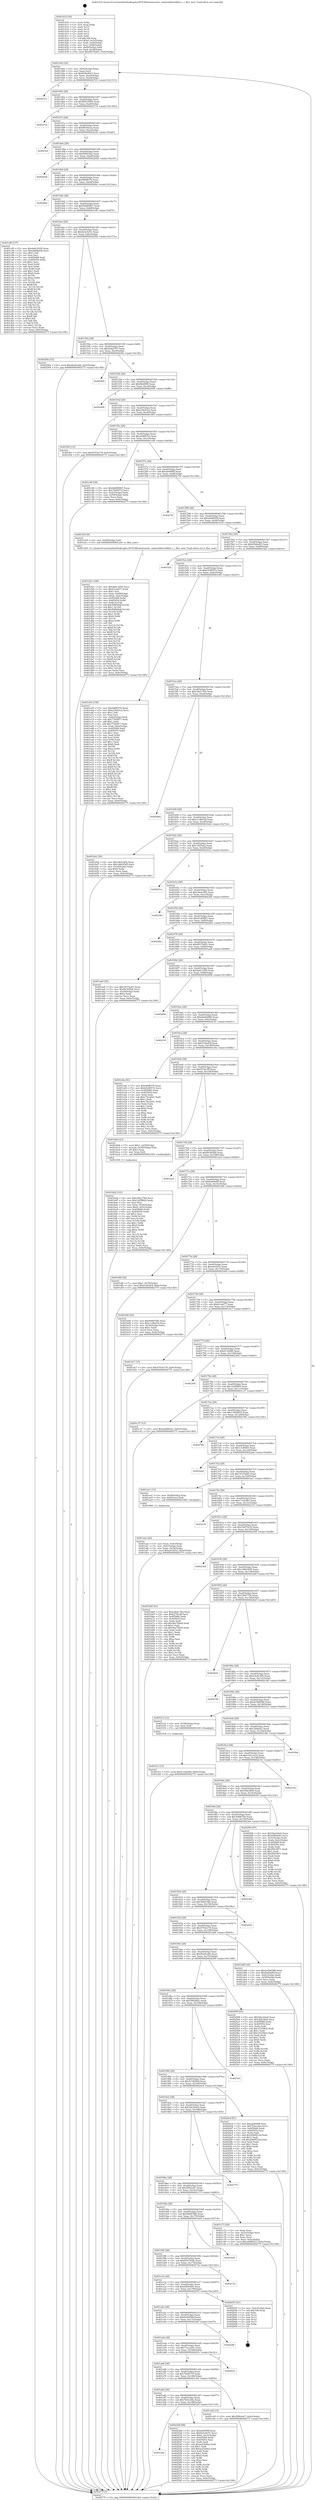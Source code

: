 digraph "0x401410" {
  label = "0x401410 (/mnt/c/Users/mathe/Desktop/tcc/POCII/binaries/extr_radare2librutilflist.c_r_flist_next_Final-ollvm.out::main(0))"
  labelloc = "t"
  node[shape=record]

  Entry [label="",width=0.3,height=0.3,shape=circle,fillcolor=black,style=filled]
  "0x401442" [label="{
     0x401442 [32]\l
     | [instrs]\l
     &nbsp;&nbsp;0x401442 \<+6\>: mov -0x9c(%rbp),%eax\l
     &nbsp;&nbsp;0x401448 \<+2\>: mov %eax,%ecx\l
     &nbsp;&nbsp;0x40144a \<+6\>: sub $0x838e8023,%ecx\l
     &nbsp;&nbsp;0x401450 \<+6\>: mov %eax,-0xa0(%rbp)\l
     &nbsp;&nbsp;0x401456 \<+6\>: mov %ecx,-0xa4(%rbp)\l
     &nbsp;&nbsp;0x40145c \<+6\>: je 0000000000402723 \<main+0x1313\>\l
  }"]
  "0x402723" [label="{
     0x402723\l
  }", style=dashed]
  "0x401462" [label="{
     0x401462 [28]\l
     | [instrs]\l
     &nbsp;&nbsp;0x401462 \<+5\>: jmp 0000000000401467 \<main+0x57\>\l
     &nbsp;&nbsp;0x401467 \<+6\>: mov -0xa0(%rbp),%eax\l
     &nbsp;&nbsp;0x40146d \<+5\>: sub $0x85819959,%eax\l
     &nbsp;&nbsp;0x401472 \<+6\>: mov %eax,-0xa8(%rbp)\l
     &nbsp;&nbsp;0x401478 \<+6\>: je 0000000000402714 \<main+0x1304\>\l
  }"]
  Exit [label="",width=0.3,height=0.3,shape=circle,fillcolor=black,style=filled,peripheries=2]
  "0x402714" [label="{
     0x402714\l
  }", style=dashed]
  "0x40147e" [label="{
     0x40147e [28]\l
     | [instrs]\l
     &nbsp;&nbsp;0x40147e \<+5\>: jmp 0000000000401483 \<main+0x73\>\l
     &nbsp;&nbsp;0x401483 \<+6\>: mov -0xa0(%rbp),%eax\l
     &nbsp;&nbsp;0x401489 \<+5\>: sub $0x8fe442ea,%eax\l
     &nbsp;&nbsp;0x40148e \<+6\>: mov %eax,-0xac(%rbp)\l
     &nbsp;&nbsp;0x401494 \<+6\>: je 00000000004021bf \<main+0xdaf\>\l
  }"]
  "0x401a9e" [label="{
     0x401a9e\l
  }", style=dashed]
  "0x4021bf" [label="{
     0x4021bf\l
  }", style=dashed]
  "0x40149a" [label="{
     0x40149a [28]\l
     | [instrs]\l
     &nbsp;&nbsp;0x40149a \<+5\>: jmp 000000000040149f \<main+0x8f\>\l
     &nbsp;&nbsp;0x40149f \<+6\>: mov -0xa0(%rbp),%eax\l
     &nbsp;&nbsp;0x4014a5 \<+5\>: sub $0x96f63fa2,%eax\l
     &nbsp;&nbsp;0x4014aa \<+6\>: mov %eax,-0xb0(%rbp)\l
     &nbsp;&nbsp;0x4014b0 \<+6\>: je 00000000004020d4 \<main+0xcc4\>\l
  }"]
  "0x402528" [label="{
     0x402528 [98]\l
     | [instrs]\l
     &nbsp;&nbsp;0x402528 \<+5\>: mov $0xab00f4ff,%eax\l
     &nbsp;&nbsp;0x40252d \<+5\>: mov $0x9e4c9e51,%ecx\l
     &nbsp;&nbsp;0x402532 \<+7\>: movl $0x0,-0x3c(%rbp)\l
     &nbsp;&nbsp;0x402539 \<+7\>: mov 0x405068,%edx\l
     &nbsp;&nbsp;0x402540 \<+7\>: mov 0x405054,%esi\l
     &nbsp;&nbsp;0x402547 \<+2\>: mov %edx,%edi\l
     &nbsp;&nbsp;0x402549 \<+6\>: sub $0xaa22b9ea,%edi\l
     &nbsp;&nbsp;0x40254f \<+3\>: sub $0x1,%edi\l
     &nbsp;&nbsp;0x402552 \<+6\>: add $0xaa22b9ea,%edi\l
     &nbsp;&nbsp;0x402558 \<+3\>: imul %edi,%edx\l
     &nbsp;&nbsp;0x40255b \<+3\>: and $0x1,%edx\l
     &nbsp;&nbsp;0x40255e \<+3\>: cmp $0x0,%edx\l
     &nbsp;&nbsp;0x402561 \<+4\>: sete %r8b\l
     &nbsp;&nbsp;0x402565 \<+3\>: cmp $0xa,%esi\l
     &nbsp;&nbsp;0x402568 \<+4\>: setl %r9b\l
     &nbsp;&nbsp;0x40256c \<+3\>: mov %r8b,%r10b\l
     &nbsp;&nbsp;0x40256f \<+3\>: and %r9b,%r10b\l
     &nbsp;&nbsp;0x402572 \<+3\>: xor %r9b,%r8b\l
     &nbsp;&nbsp;0x402575 \<+3\>: or %r8b,%r10b\l
     &nbsp;&nbsp;0x402578 \<+4\>: test $0x1,%r10b\l
     &nbsp;&nbsp;0x40257c \<+3\>: cmovne %ecx,%eax\l
     &nbsp;&nbsp;0x40257f \<+6\>: mov %eax,-0x9c(%rbp)\l
     &nbsp;&nbsp;0x402585 \<+5\>: jmp 000000000040277f \<main+0x136f\>\l
  }"]
  "0x4020d4" [label="{
     0x4020d4\l
  }", style=dashed]
  "0x4014b6" [label="{
     0x4014b6 [28]\l
     | [instrs]\l
     &nbsp;&nbsp;0x4014b6 \<+5\>: jmp 00000000004014bb \<main+0xab\>\l
     &nbsp;&nbsp;0x4014bb \<+6\>: mov -0xa0(%rbp),%eax\l
     &nbsp;&nbsp;0x4014c1 \<+5\>: sub $0x9d6ff376,%eax\l
     &nbsp;&nbsp;0x4014c6 \<+6\>: mov %eax,-0xb4(%rbp)\l
     &nbsp;&nbsp;0x4014cc \<+6\>: je 00000000004026be \<main+0x12ae\>\l
  }"]
  "0x401f1e" [label="{
     0x401f1e [15]\l
     | [instrs]\l
     &nbsp;&nbsp;0x401f1e \<+10\>: movl $0x5c18206d,-0x9c(%rbp)\l
     &nbsp;&nbsp;0x401f28 \<+5\>: jmp 000000000040277f \<main+0x136f\>\l
  }"]
  "0x4026be" [label="{
     0x4026be\l
  }", style=dashed]
  "0x4014d2" [label="{
     0x4014d2 [28]\l
     | [instrs]\l
     &nbsp;&nbsp;0x4014d2 \<+5\>: jmp 00000000004014d7 \<main+0xc7\>\l
     &nbsp;&nbsp;0x4014d7 \<+6\>: mov -0xa0(%rbp),%eax\l
     &nbsp;&nbsp;0x4014dd \<+5\>: sub $0x9dd890b7,%eax\l
     &nbsp;&nbsp;0x4014e2 \<+6\>: mov %eax,-0xb8(%rbp)\l
     &nbsp;&nbsp;0x4014e8 \<+6\>: je 0000000000401c8f \<main+0x87f\>\l
  }"]
  "0x401d21" [label="{
     0x401d21 [166]\l
     | [instrs]\l
     &nbsp;&nbsp;0x401d21 \<+5\>: mov $0xda6c1659,%ecx\l
     &nbsp;&nbsp;0x401d26 \<+5\>: mov $0xb1ee677,%edx\l
     &nbsp;&nbsp;0x401d2b \<+3\>: mov $0x1,%sil\l
     &nbsp;&nbsp;0x401d2e \<+4\>: mov %rax,-0x68(%rbp)\l
     &nbsp;&nbsp;0x401d32 \<+7\>: movl $0x0,-0x6c(%rbp)\l
     &nbsp;&nbsp;0x401d39 \<+8\>: mov 0x405068,%r8d\l
     &nbsp;&nbsp;0x401d41 \<+8\>: mov 0x405054,%r9d\l
     &nbsp;&nbsp;0x401d49 \<+3\>: mov %r8d,%r10d\l
     &nbsp;&nbsp;0x401d4c \<+7\>: sub $0x50f606df,%r10d\l
     &nbsp;&nbsp;0x401d53 \<+4\>: sub $0x1,%r10d\l
     &nbsp;&nbsp;0x401d57 \<+7\>: add $0x50f606df,%r10d\l
     &nbsp;&nbsp;0x401d5e \<+4\>: imul %r10d,%r8d\l
     &nbsp;&nbsp;0x401d62 \<+4\>: and $0x1,%r8d\l
     &nbsp;&nbsp;0x401d66 \<+4\>: cmp $0x0,%r8d\l
     &nbsp;&nbsp;0x401d6a \<+4\>: sete %r11b\l
     &nbsp;&nbsp;0x401d6e \<+4\>: cmp $0xa,%r9d\l
     &nbsp;&nbsp;0x401d72 \<+3\>: setl %bl\l
     &nbsp;&nbsp;0x401d75 \<+3\>: mov %r11b,%r14b\l
     &nbsp;&nbsp;0x401d78 \<+4\>: xor $0xff,%r14b\l
     &nbsp;&nbsp;0x401d7c \<+3\>: mov %bl,%r15b\l
     &nbsp;&nbsp;0x401d7f \<+4\>: xor $0xff,%r15b\l
     &nbsp;&nbsp;0x401d83 \<+4\>: xor $0x0,%sil\l
     &nbsp;&nbsp;0x401d87 \<+3\>: mov %r14b,%r12b\l
     &nbsp;&nbsp;0x401d8a \<+4\>: and $0x0,%r12b\l
     &nbsp;&nbsp;0x401d8e \<+3\>: and %sil,%r11b\l
     &nbsp;&nbsp;0x401d91 \<+3\>: mov %r15b,%r13b\l
     &nbsp;&nbsp;0x401d94 \<+4\>: and $0x0,%r13b\l
     &nbsp;&nbsp;0x401d98 \<+3\>: and %sil,%bl\l
     &nbsp;&nbsp;0x401d9b \<+3\>: or %r11b,%r12b\l
     &nbsp;&nbsp;0x401d9e \<+3\>: or %bl,%r13b\l
     &nbsp;&nbsp;0x401da1 \<+3\>: xor %r13b,%r12b\l
     &nbsp;&nbsp;0x401da4 \<+3\>: or %r15b,%r14b\l
     &nbsp;&nbsp;0x401da7 \<+4\>: xor $0xff,%r14b\l
     &nbsp;&nbsp;0x401dab \<+4\>: or $0x0,%sil\l
     &nbsp;&nbsp;0x401daf \<+3\>: and %sil,%r14b\l
     &nbsp;&nbsp;0x401db2 \<+3\>: or %r14b,%r12b\l
     &nbsp;&nbsp;0x401db5 \<+4\>: test $0x1,%r12b\l
     &nbsp;&nbsp;0x401db9 \<+3\>: cmovne %edx,%ecx\l
     &nbsp;&nbsp;0x401dbc \<+6\>: mov %ecx,-0x9c(%rbp)\l
     &nbsp;&nbsp;0x401dc2 \<+5\>: jmp 000000000040277f \<main+0x136f\>\l
  }"]
  "0x401c8f" [label="{
     0x401c8f [137]\l
     | [instrs]\l
     &nbsp;&nbsp;0x401c8f \<+5\>: mov $0xda6c1659,%eax\l
     &nbsp;&nbsp;0x401c94 \<+5\>: mov $0xab08fd38,%ecx\l
     &nbsp;&nbsp;0x401c99 \<+2\>: mov $0x1,%dl\l
     &nbsp;&nbsp;0x401c9b \<+2\>: xor %esi,%esi\l
     &nbsp;&nbsp;0x401c9d \<+7\>: mov 0x405068,%edi\l
     &nbsp;&nbsp;0x401ca4 \<+8\>: mov 0x405054,%r8d\l
     &nbsp;&nbsp;0x401cac \<+3\>: sub $0x1,%esi\l
     &nbsp;&nbsp;0x401caf \<+3\>: mov %edi,%r9d\l
     &nbsp;&nbsp;0x401cb2 \<+3\>: add %esi,%r9d\l
     &nbsp;&nbsp;0x401cb5 \<+4\>: imul %r9d,%edi\l
     &nbsp;&nbsp;0x401cb9 \<+3\>: and $0x1,%edi\l
     &nbsp;&nbsp;0x401cbc \<+3\>: cmp $0x0,%edi\l
     &nbsp;&nbsp;0x401cbf \<+4\>: sete %r10b\l
     &nbsp;&nbsp;0x401cc3 \<+4\>: cmp $0xa,%r8d\l
     &nbsp;&nbsp;0x401cc7 \<+4\>: setl %r11b\l
     &nbsp;&nbsp;0x401ccb \<+3\>: mov %r10b,%bl\l
     &nbsp;&nbsp;0x401cce \<+3\>: xor $0xff,%bl\l
     &nbsp;&nbsp;0x401cd1 \<+3\>: mov %r11b,%r14b\l
     &nbsp;&nbsp;0x401cd4 \<+4\>: xor $0xff,%r14b\l
     &nbsp;&nbsp;0x401cd8 \<+3\>: xor $0x0,%dl\l
     &nbsp;&nbsp;0x401cdb \<+3\>: mov %bl,%r15b\l
     &nbsp;&nbsp;0x401cde \<+4\>: and $0x0,%r15b\l
     &nbsp;&nbsp;0x401ce2 \<+3\>: and %dl,%r10b\l
     &nbsp;&nbsp;0x401ce5 \<+3\>: mov %r14b,%r12b\l
     &nbsp;&nbsp;0x401ce8 \<+4\>: and $0x0,%r12b\l
     &nbsp;&nbsp;0x401cec \<+3\>: and %dl,%r11b\l
     &nbsp;&nbsp;0x401cef \<+3\>: or %r10b,%r15b\l
     &nbsp;&nbsp;0x401cf2 \<+3\>: or %r11b,%r12b\l
     &nbsp;&nbsp;0x401cf5 \<+3\>: xor %r12b,%r15b\l
     &nbsp;&nbsp;0x401cf8 \<+3\>: or %r14b,%bl\l
     &nbsp;&nbsp;0x401cfb \<+3\>: xor $0xff,%bl\l
     &nbsp;&nbsp;0x401cfe \<+3\>: or $0x0,%dl\l
     &nbsp;&nbsp;0x401d01 \<+2\>: and %dl,%bl\l
     &nbsp;&nbsp;0x401d03 \<+3\>: or %bl,%r15b\l
     &nbsp;&nbsp;0x401d06 \<+4\>: test $0x1,%r15b\l
     &nbsp;&nbsp;0x401d0a \<+3\>: cmovne %ecx,%eax\l
     &nbsp;&nbsp;0x401d0d \<+6\>: mov %eax,-0x9c(%rbp)\l
     &nbsp;&nbsp;0x401d13 \<+5\>: jmp 000000000040277f \<main+0x136f\>\l
  }"]
  "0x4014ee" [label="{
     0x4014ee [28]\l
     | [instrs]\l
     &nbsp;&nbsp;0x4014ee \<+5\>: jmp 00000000004014f3 \<main+0xe3\>\l
     &nbsp;&nbsp;0x4014f3 \<+6\>: mov -0xa0(%rbp),%eax\l
     &nbsp;&nbsp;0x4014f9 \<+5\>: sub $0x9e4c9e51,%eax\l
     &nbsp;&nbsp;0x4014fe \<+6\>: mov %eax,-0xbc(%rbp)\l
     &nbsp;&nbsp;0x401504 \<+6\>: je 000000000040258a \<main+0x117a\>\l
  }"]
  "0x401a82" [label="{
     0x401a82 [28]\l
     | [instrs]\l
     &nbsp;&nbsp;0x401a82 \<+5\>: jmp 0000000000401a87 \<main+0x677\>\l
     &nbsp;&nbsp;0x401a87 \<+6\>: mov -0xa0(%rbp),%eax\l
     &nbsp;&nbsp;0x401a8d \<+5\>: sub $0x7b9cc44a,%eax\l
     &nbsp;&nbsp;0x401a92 \<+6\>: mov %eax,-0x188(%rbp)\l
     &nbsp;&nbsp;0x401a98 \<+6\>: je 0000000000402528 \<main+0x1118\>\l
  }"]
  "0x40258a" [label="{
     0x40258a [15]\l
     | [instrs]\l
     &nbsp;&nbsp;0x40258a \<+10\>: movl $0x4b29cebb,-0x9c(%rbp)\l
     &nbsp;&nbsp;0x402594 \<+5\>: jmp 000000000040277f \<main+0x136f\>\l
  }"]
  "0x40150a" [label="{
     0x40150a [28]\l
     | [instrs]\l
     &nbsp;&nbsp;0x40150a \<+5\>: jmp 000000000040150f \<main+0xff\>\l
     &nbsp;&nbsp;0x40150f \<+6\>: mov -0xa0(%rbp),%eax\l
     &nbsp;&nbsp;0x401515 \<+5\>: sub $0x9efa2557,%eax\l
     &nbsp;&nbsp;0x40151a \<+6\>: mov %eax,-0xc0(%rbp)\l
     &nbsp;&nbsp;0x401520 \<+6\>: je 000000000040204b \<main+0xc3b\>\l
  }"]
  "0x401c64" [label="{
     0x401c64 [15]\l
     | [instrs]\l
     &nbsp;&nbsp;0x401c64 \<+10\>: movl $0x5f9b2e47,-0x9c(%rbp)\l
     &nbsp;&nbsp;0x401c6e \<+5\>: jmp 000000000040277f \<main+0x136f\>\l
  }"]
  "0x40204b" [label="{
     0x40204b\l
  }", style=dashed]
  "0x401526" [label="{
     0x401526 [28]\l
     | [instrs]\l
     &nbsp;&nbsp;0x401526 \<+5\>: jmp 000000000040152b \<main+0x11b\>\l
     &nbsp;&nbsp;0x40152b \<+6\>: mov -0xa0(%rbp),%eax\l
     &nbsp;&nbsp;0x401531 \<+5\>: sub $0x9fe6f9f4,%eax\l
     &nbsp;&nbsp;0x401536 \<+6\>: mov %eax,-0xc4(%rbp)\l
     &nbsp;&nbsp;0x40153c \<+6\>: je 0000000000402408 \<main+0xff8\>\l
  }"]
  "0x401a66" [label="{
     0x401a66 [28]\l
     | [instrs]\l
     &nbsp;&nbsp;0x401a66 \<+5\>: jmp 0000000000401a6b \<main+0x65b\>\l
     &nbsp;&nbsp;0x401a6b \<+6\>: mov -0xa0(%rbp),%eax\l
     &nbsp;&nbsp;0x401a71 \<+5\>: sub $0x76d4571f,%eax\l
     &nbsp;&nbsp;0x401a76 \<+6\>: mov %eax,-0x184(%rbp)\l
     &nbsp;&nbsp;0x401a7c \<+6\>: je 0000000000401c64 \<main+0x854\>\l
  }"]
  "0x402408" [label="{
     0x402408\l
  }", style=dashed]
  "0x401542" [label="{
     0x401542 [28]\l
     | [instrs]\l
     &nbsp;&nbsp;0x401542 \<+5\>: jmp 0000000000401547 \<main+0x137\>\l
     &nbsp;&nbsp;0x401547 \<+6\>: mov -0xa0(%rbp),%eax\l
     &nbsp;&nbsp;0x40154d \<+5\>: sub $0xa18e43c2,%eax\l
     &nbsp;&nbsp;0x401552 \<+6\>: mov %eax,-0xc8(%rbp)\l
     &nbsp;&nbsp;0x401558 \<+6\>: je 0000000000401f03 \<main+0xaf3\>\l
  }"]
  "0x40203c" [label="{
     0x40203c\l
  }", style=dashed]
  "0x401f03" [label="{
     0x401f03 [15]\l
     | [instrs]\l
     &nbsp;&nbsp;0x401f03 \<+10\>: movl $0x4703e179,-0x9c(%rbp)\l
     &nbsp;&nbsp;0x401f0d \<+5\>: jmp 000000000040277f \<main+0x136f\>\l
  }"]
  "0x40155e" [label="{
     0x40155e [28]\l
     | [instrs]\l
     &nbsp;&nbsp;0x40155e \<+5\>: jmp 0000000000401563 \<main+0x153\>\l
     &nbsp;&nbsp;0x401563 \<+6\>: mov -0xa0(%rbp),%eax\l
     &nbsp;&nbsp;0x401569 \<+5\>: sub $0xa4d86523,%eax\l
     &nbsp;&nbsp;0x40156e \<+6\>: mov %eax,-0xcc(%rbp)\l
     &nbsp;&nbsp;0x401574 \<+6\>: je 0000000000401c46 \<main+0x836\>\l
  }"]
  "0x401a4a" [label="{
     0x401a4a [28]\l
     | [instrs]\l
     &nbsp;&nbsp;0x401a4a \<+5\>: jmp 0000000000401a4f \<main+0x63f\>\l
     &nbsp;&nbsp;0x401a4f \<+6\>: mov -0xa0(%rbp),%eax\l
     &nbsp;&nbsp;0x401a55 \<+5\>: sub $0x73cca291,%eax\l
     &nbsp;&nbsp;0x401a5a \<+6\>: mov %eax,-0x180(%rbp)\l
     &nbsp;&nbsp;0x401a60 \<+6\>: je 000000000040203c \<main+0xc2c\>\l
  }"]
  "0x401c46" [label="{
     0x401c46 [30]\l
     | [instrs]\l
     &nbsp;&nbsp;0x401c46 \<+5\>: mov $0x9dd890b7,%eax\l
     &nbsp;&nbsp;0x401c4b \<+5\>: mov $0x76d4571f,%ecx\l
     &nbsp;&nbsp;0x401c50 \<+3\>: mov -0x5c(%rbp),%edx\l
     &nbsp;&nbsp;0x401c53 \<+3\>: cmp -0x50(%rbp),%edx\l
     &nbsp;&nbsp;0x401c56 \<+3\>: cmovl %ecx,%eax\l
     &nbsp;&nbsp;0x401c59 \<+6\>: mov %eax,-0x9c(%rbp)\l
     &nbsp;&nbsp;0x401c5f \<+5\>: jmp 000000000040277f \<main+0x136f\>\l
  }"]
  "0x40157a" [label="{
     0x40157a [28]\l
     | [instrs]\l
     &nbsp;&nbsp;0x40157a \<+5\>: jmp 000000000040157f \<main+0x16f\>\l
     &nbsp;&nbsp;0x40157f \<+6\>: mov -0xa0(%rbp),%eax\l
     &nbsp;&nbsp;0x401585 \<+5\>: sub $0xab00f4ff,%eax\l
     &nbsp;&nbsp;0x40158a \<+6\>: mov %eax,-0xd0(%rbp)\l
     &nbsp;&nbsp;0x401590 \<+6\>: je 000000000040275f \<main+0x134f\>\l
  }"]
  "0x40228f" [label="{
     0x40228f\l
  }", style=dashed]
  "0x40275f" [label="{
     0x40275f\l
  }", style=dashed]
  "0x401596" [label="{
     0x401596 [28]\l
     | [instrs]\l
     &nbsp;&nbsp;0x401596 \<+5\>: jmp 000000000040159b \<main+0x18b\>\l
     &nbsp;&nbsp;0x40159b \<+6\>: mov -0xa0(%rbp),%eax\l
     &nbsp;&nbsp;0x4015a1 \<+5\>: sub $0xab08fd38,%eax\l
     &nbsp;&nbsp;0x4015a6 \<+6\>: mov %eax,-0xd4(%rbp)\l
     &nbsp;&nbsp;0x4015ac \<+6\>: je 0000000000401d18 \<main+0x908\>\l
  }"]
  "0x401a2e" [label="{
     0x401a2e [28]\l
     | [instrs]\l
     &nbsp;&nbsp;0x401a2e \<+5\>: jmp 0000000000401a33 \<main+0x623\>\l
     &nbsp;&nbsp;0x401a33 \<+6\>: mov -0xa0(%rbp),%eax\l
     &nbsp;&nbsp;0x401a39 \<+5\>: sub $0x6ed0456d,%eax\l
     &nbsp;&nbsp;0x401a3e \<+6\>: mov %eax,-0x17c(%rbp)\l
     &nbsp;&nbsp;0x401a44 \<+6\>: je 000000000040228f \<main+0xe7f\>\l
  }"]
  "0x401d18" [label="{
     0x401d18 [9]\l
     | [instrs]\l
     &nbsp;&nbsp;0x401d18 \<+4\>: mov -0x58(%rbp),%rdi\l
     &nbsp;&nbsp;0x401d1c \<+5\>: call 0000000000401240 \<r_flist_next\>\l
     | [calls]\l
     &nbsp;&nbsp;0x401240 \{1\} (/mnt/c/Users/mathe/Desktop/tcc/POCII/binaries/extr_radare2librutilflist.c_r_flist_next_Final-ollvm.out::r_flist_next)\l
  }"]
  "0x4015b2" [label="{
     0x4015b2 [28]\l
     | [instrs]\l
     &nbsp;&nbsp;0x4015b2 \<+5\>: jmp 00000000004015b7 \<main+0x1a7\>\l
     &nbsp;&nbsp;0x4015b7 \<+6\>: mov -0xa0(%rbp),%eax\l
     &nbsp;&nbsp;0x4015bd \<+5\>: sub $0xb5b8af63,%eax\l
     &nbsp;&nbsp;0x4015c2 \<+6\>: mov %eax,-0xd8(%rbp)\l
     &nbsp;&nbsp;0x4015c8 \<+6\>: je 0000000000401f2d \<main+0xb1d\>\l
  }"]
  "0x402655" [label="{
     0x402655 [21]\l
     | [instrs]\l
     &nbsp;&nbsp;0x402655 \<+3\>: mov -0x2c(%rbp),%eax\l
     &nbsp;&nbsp;0x402658 \<+7\>: add $0x168,%rsp\l
     &nbsp;&nbsp;0x40265f \<+1\>: pop %rbx\l
     &nbsp;&nbsp;0x402660 \<+2\>: pop %r12\l
     &nbsp;&nbsp;0x402662 \<+2\>: pop %r13\l
     &nbsp;&nbsp;0x402664 \<+2\>: pop %r14\l
     &nbsp;&nbsp;0x402666 \<+2\>: pop %r15\l
     &nbsp;&nbsp;0x402668 \<+1\>: pop %rbp\l
     &nbsp;&nbsp;0x402669 \<+1\>: ret\l
  }"]
  "0x401f2d" [label="{
     0x401f2d\l
  }", style=dashed]
  "0x4015ce" [label="{
     0x4015ce [28]\l
     | [instrs]\l
     &nbsp;&nbsp;0x4015ce \<+5\>: jmp 00000000004015d3 \<main+0x1c3\>\l
     &nbsp;&nbsp;0x4015d3 \<+6\>: mov -0xa0(%rbp),%eax\l
     &nbsp;&nbsp;0x4015d9 \<+5\>: sub $0xb5c8057e,%eax\l
     &nbsp;&nbsp;0x4015de \<+6\>: mov %eax,-0xdc(%rbp)\l
     &nbsp;&nbsp;0x4015e4 \<+6\>: je 0000000000401e65 \<main+0xa55\>\l
  }"]
  "0x401a12" [label="{
     0x401a12 [28]\l
     | [instrs]\l
     &nbsp;&nbsp;0x401a12 \<+5\>: jmp 0000000000401a17 \<main+0x607\>\l
     &nbsp;&nbsp;0x401a17 \<+6\>: mov -0xa0(%rbp),%eax\l
     &nbsp;&nbsp;0x401a1d \<+5\>: sub $0x6df9e693,%eax\l
     &nbsp;&nbsp;0x401a22 \<+6\>: mov %eax,-0x178(%rbp)\l
     &nbsp;&nbsp;0x401a28 \<+6\>: je 0000000000402655 \<main+0x1245\>\l
  }"]
  "0x401e65" [label="{
     0x401e65 [158]\l
     | [instrs]\l
     &nbsp;&nbsp;0x401e65 \<+5\>: mov $0x9d6ff376,%eax\l
     &nbsp;&nbsp;0x401e6a \<+5\>: mov $0xa18e43c2,%ecx\l
     &nbsp;&nbsp;0x401e6f \<+2\>: mov $0x1,%dl\l
     &nbsp;&nbsp;0x401e71 \<+2\>: xor %esi,%esi\l
     &nbsp;&nbsp;0x401e73 \<+3\>: mov -0x6c(%rbp),%edi\l
     &nbsp;&nbsp;0x401e76 \<+6\>: sub $0x77929f17,%edi\l
     &nbsp;&nbsp;0x401e7c \<+3\>: add $0x1,%edi\l
     &nbsp;&nbsp;0x401e7f \<+6\>: add $0x77929f17,%edi\l
     &nbsp;&nbsp;0x401e85 \<+3\>: mov %edi,-0x6c(%rbp)\l
     &nbsp;&nbsp;0x401e88 \<+7\>: mov 0x405068,%edi\l
     &nbsp;&nbsp;0x401e8f \<+8\>: mov 0x405054,%r8d\l
     &nbsp;&nbsp;0x401e97 \<+3\>: sub $0x1,%esi\l
     &nbsp;&nbsp;0x401e9a \<+3\>: mov %edi,%r9d\l
     &nbsp;&nbsp;0x401e9d \<+3\>: add %esi,%r9d\l
     &nbsp;&nbsp;0x401ea0 \<+4\>: imul %r9d,%edi\l
     &nbsp;&nbsp;0x401ea4 \<+3\>: and $0x1,%edi\l
     &nbsp;&nbsp;0x401ea7 \<+3\>: cmp $0x0,%edi\l
     &nbsp;&nbsp;0x401eaa \<+4\>: sete %r10b\l
     &nbsp;&nbsp;0x401eae \<+4\>: cmp $0xa,%r8d\l
     &nbsp;&nbsp;0x401eb2 \<+4\>: setl %r11b\l
     &nbsp;&nbsp;0x401eb6 \<+3\>: mov %r10b,%bl\l
     &nbsp;&nbsp;0x401eb9 \<+3\>: xor $0xff,%bl\l
     &nbsp;&nbsp;0x401ebc \<+3\>: mov %r11b,%r14b\l
     &nbsp;&nbsp;0x401ebf \<+4\>: xor $0xff,%r14b\l
     &nbsp;&nbsp;0x401ec3 \<+3\>: xor $0x1,%dl\l
     &nbsp;&nbsp;0x401ec6 \<+3\>: mov %bl,%r15b\l
     &nbsp;&nbsp;0x401ec9 \<+4\>: and $0xff,%r15b\l
     &nbsp;&nbsp;0x401ecd \<+3\>: and %dl,%r10b\l
     &nbsp;&nbsp;0x401ed0 \<+3\>: mov %r14b,%r12b\l
     &nbsp;&nbsp;0x401ed3 \<+4\>: and $0xff,%r12b\l
     &nbsp;&nbsp;0x401ed7 \<+3\>: and %dl,%r11b\l
     &nbsp;&nbsp;0x401eda \<+3\>: or %r10b,%r15b\l
     &nbsp;&nbsp;0x401edd \<+3\>: or %r11b,%r12b\l
     &nbsp;&nbsp;0x401ee0 \<+3\>: xor %r12b,%r15b\l
     &nbsp;&nbsp;0x401ee3 \<+3\>: or %r14b,%bl\l
     &nbsp;&nbsp;0x401ee6 \<+3\>: xor $0xff,%bl\l
     &nbsp;&nbsp;0x401ee9 \<+3\>: or $0x1,%dl\l
     &nbsp;&nbsp;0x401eec \<+2\>: and %dl,%bl\l
     &nbsp;&nbsp;0x401eee \<+3\>: or %bl,%r15b\l
     &nbsp;&nbsp;0x401ef1 \<+4\>: test $0x1,%r15b\l
     &nbsp;&nbsp;0x401ef5 \<+3\>: cmovne %ecx,%eax\l
     &nbsp;&nbsp;0x401ef8 \<+6\>: mov %eax,-0x9c(%rbp)\l
     &nbsp;&nbsp;0x401efe \<+5\>: jmp 000000000040277f \<main+0x136f\>\l
  }"]
  "0x4015ea" [label="{
     0x4015ea [28]\l
     | [instrs]\l
     &nbsp;&nbsp;0x4015ea \<+5\>: jmp 00000000004015ef \<main+0x1df\>\l
     &nbsp;&nbsp;0x4015ef \<+6\>: mov -0xa0(%rbp),%eax\l
     &nbsp;&nbsp;0x4015f5 \<+5\>: sub $0xc0b217b9,%eax\l
     &nbsp;&nbsp;0x4015fa \<+6\>: mov %eax,-0xe0(%rbp)\l
     &nbsp;&nbsp;0x401600 \<+6\>: je 000000000040266a \<main+0x125a\>\l
  }"]
  "0x402732" [label="{
     0x402732\l
  }", style=dashed]
  "0x40266a" [label="{
     0x40266a\l
  }", style=dashed]
  "0x401606" [label="{
     0x401606 [28]\l
     | [instrs]\l
     &nbsp;&nbsp;0x401606 \<+5\>: jmp 000000000040160b \<main+0x1fb\>\l
     &nbsp;&nbsp;0x40160b \<+6\>: mov -0xa0(%rbp),%eax\l
     &nbsp;&nbsp;0x401611 \<+5\>: sub $0xc1c8be5d,%eax\l
     &nbsp;&nbsp;0x401616 \<+6\>: mov %eax,-0xe4(%rbp)\l
     &nbsp;&nbsp;0x40161c \<+6\>: je 0000000000401b42 \<main+0x732\>\l
  }"]
  "0x4019f6" [label="{
     0x4019f6 [28]\l
     | [instrs]\l
     &nbsp;&nbsp;0x4019f6 \<+5\>: jmp 00000000004019fb \<main+0x5eb\>\l
     &nbsp;&nbsp;0x4019fb \<+6\>: mov -0xa0(%rbp),%eax\l
     &nbsp;&nbsp;0x401a01 \<+5\>: sub $0x65a79c06,%eax\l
     &nbsp;&nbsp;0x401a06 \<+6\>: mov %eax,-0x174(%rbp)\l
     &nbsp;&nbsp;0x401a0c \<+6\>: je 0000000000402732 \<main+0x1322\>\l
  }"]
  "0x401b42" [label="{
     0x401b42 [30]\l
     | [instrs]\l
     &nbsp;&nbsp;0x401b42 \<+5\>: mov $0xc8e4cd92,%eax\l
     &nbsp;&nbsp;0x401b47 \<+5\>: mov $0x1d8435d5,%ecx\l
     &nbsp;&nbsp;0x401b4c \<+3\>: mov -0x34(%rbp),%edx\l
     &nbsp;&nbsp;0x401b4f \<+3\>: cmp $0x0,%edx\l
     &nbsp;&nbsp;0x401b52 \<+3\>: cmove %ecx,%eax\l
     &nbsp;&nbsp;0x401b55 \<+6\>: mov %eax,-0x9c(%rbp)\l
     &nbsp;&nbsp;0x401b5b \<+5\>: jmp 000000000040277f \<main+0x136f\>\l
  }"]
  "0x401622" [label="{
     0x401622 [28]\l
     | [instrs]\l
     &nbsp;&nbsp;0x401622 \<+5\>: jmp 0000000000401627 \<main+0x217\>\l
     &nbsp;&nbsp;0x401627 \<+6\>: mov -0xa0(%rbp),%eax\l
     &nbsp;&nbsp;0x40162d \<+5\>: sub $0xc3f25ea2,%eax\l
     &nbsp;&nbsp;0x401632 \<+6\>: mov %eax,-0xe8(%rbp)\l
     &nbsp;&nbsp;0x401638 \<+6\>: je 000000000040221a \<main+0xe0a\>\l
  }"]
  "0x401b24" [label="{
     0x401b24\l
  }", style=dashed]
  "0x40221a" [label="{
     0x40221a\l
  }", style=dashed]
  "0x40163e" [label="{
     0x40163e [28]\l
     | [instrs]\l
     &nbsp;&nbsp;0x40163e \<+5\>: jmp 0000000000401643 \<main+0x233\>\l
     &nbsp;&nbsp;0x401643 \<+6\>: mov -0xa0(%rbp),%eax\l
     &nbsp;&nbsp;0x401649 \<+5\>: sub $0xc8e4cd92,%eax\l
     &nbsp;&nbsp;0x40164e \<+6\>: mov %eax,-0xec(%rbp)\l
     &nbsp;&nbsp;0x401654 \<+6\>: je 00000000004023f9 \<main+0xfe9\>\l
  }"]
  "0x4019da" [label="{
     0x4019da [28]\l
     | [instrs]\l
     &nbsp;&nbsp;0x4019da \<+5\>: jmp 00000000004019df \<main+0x5cf\>\l
     &nbsp;&nbsp;0x4019df \<+6\>: mov -0xa0(%rbp),%eax\l
     &nbsp;&nbsp;0x4019e5 \<+5\>: sub $0x60687fd6,%eax\l
     &nbsp;&nbsp;0x4019ea \<+6\>: mov %eax,-0x170(%rbp)\l
     &nbsp;&nbsp;0x4019f0 \<+6\>: je 0000000000401b24 \<main+0x714\>\l
  }"]
  "0x4023f9" [label="{
     0x4023f9\l
  }", style=dashed]
  "0x40165a" [label="{
     0x40165a [28]\l
     | [instrs]\l
     &nbsp;&nbsp;0x40165a \<+5\>: jmp 000000000040165f \<main+0x24f\>\l
     &nbsp;&nbsp;0x40165f \<+6\>: mov -0xa0(%rbp),%eax\l
     &nbsp;&nbsp;0x401665 \<+5\>: sub $0xd1268fb7,%eax\l
     &nbsp;&nbsp;0x40166a \<+6\>: mov %eax,-0xf0(%rbp)\l
     &nbsp;&nbsp;0x401670 \<+6\>: je 00000000004024be \<main+0x10ae\>\l
  }"]
  "0x401c73" [label="{
     0x401c73 [28]\l
     | [instrs]\l
     &nbsp;&nbsp;0x401c73 \<+2\>: xor %eax,%eax\l
     &nbsp;&nbsp;0x401c75 \<+3\>: mov -0x5c(%rbp),%ecx\l
     &nbsp;&nbsp;0x401c78 \<+3\>: sub $0x1,%eax\l
     &nbsp;&nbsp;0x401c7b \<+2\>: sub %eax,%ecx\l
     &nbsp;&nbsp;0x401c7d \<+3\>: mov %ecx,-0x5c(%rbp)\l
     &nbsp;&nbsp;0x401c80 \<+10\>: movl $0xa4d86523,-0x9c(%rbp)\l
     &nbsp;&nbsp;0x401c8a \<+5\>: jmp 000000000040277f \<main+0x136f\>\l
  }"]
  "0x4024be" [label="{
     0x4024be\l
  }", style=dashed]
  "0x401676" [label="{
     0x401676 [28]\l
     | [instrs]\l
     &nbsp;&nbsp;0x401676 \<+5\>: jmp 000000000040167b \<main+0x26b\>\l
     &nbsp;&nbsp;0x40167b \<+6\>: mov -0xa0(%rbp),%eax\l
     &nbsp;&nbsp;0x401681 \<+5\>: sub $0xd937bd91,%eax\l
     &nbsp;&nbsp;0x401686 \<+6\>: mov %eax,-0xf4(%rbp)\l
     &nbsp;&nbsp;0x40168c \<+6\>: je 0000000000401aa8 \<main+0x698\>\l
  }"]
  "0x4019be" [label="{
     0x4019be [28]\l
     | [instrs]\l
     &nbsp;&nbsp;0x4019be \<+5\>: jmp 00000000004019c3 \<main+0x5b3\>\l
     &nbsp;&nbsp;0x4019c3 \<+6\>: mov -0xa0(%rbp),%eax\l
     &nbsp;&nbsp;0x4019c9 \<+5\>: sub $0x5f9b2e47,%eax\l
     &nbsp;&nbsp;0x4019ce \<+6\>: mov %eax,-0x16c(%rbp)\l
     &nbsp;&nbsp;0x4019d4 \<+6\>: je 0000000000401c73 \<main+0x863\>\l
  }"]
  "0x401aa8" [label="{
     0x401aa8 [30]\l
     | [instrs]\l
     &nbsp;&nbsp;0x401aa8 \<+5\>: mov $0x16374ad3,%eax\l
     &nbsp;&nbsp;0x401aad \<+5\>: mov $0xf9c565bb,%ecx\l
     &nbsp;&nbsp;0x401ab2 \<+3\>: mov -0x38(%rbp),%edx\l
     &nbsp;&nbsp;0x401ab5 \<+3\>: cmp $0x2,%edx\l
     &nbsp;&nbsp;0x401ab8 \<+3\>: cmovne %ecx,%eax\l
     &nbsp;&nbsp;0x401abb \<+6\>: mov %eax,-0x9c(%rbp)\l
     &nbsp;&nbsp;0x401ac1 \<+5\>: jmp 000000000040277f \<main+0x136f\>\l
  }"]
  "0x401692" [label="{
     0x401692 [28]\l
     | [instrs]\l
     &nbsp;&nbsp;0x401692 \<+5\>: jmp 0000000000401697 \<main+0x287\>\l
     &nbsp;&nbsp;0x401697 \<+6\>: mov -0xa0(%rbp),%eax\l
     &nbsp;&nbsp;0x40169d \<+5\>: sub $0xda6c1659,%eax\l
     &nbsp;&nbsp;0x4016a2 \<+6\>: mov %eax,-0xf8(%rbp)\l
     &nbsp;&nbsp;0x4016a8 \<+6\>: je 000000000040269b \<main+0x128b\>\l
  }"]
  "0x40277f" [label="{
     0x40277f [5]\l
     | [instrs]\l
     &nbsp;&nbsp;0x40277f \<+5\>: jmp 0000000000401442 \<main+0x32\>\l
  }"]
  "0x401410" [label="{
     0x401410 [50]\l
     | [instrs]\l
     &nbsp;&nbsp;0x401410 \<+1\>: push %rbp\l
     &nbsp;&nbsp;0x401411 \<+3\>: mov %rsp,%rbp\l
     &nbsp;&nbsp;0x401414 \<+2\>: push %r15\l
     &nbsp;&nbsp;0x401416 \<+2\>: push %r14\l
     &nbsp;&nbsp;0x401418 \<+2\>: push %r13\l
     &nbsp;&nbsp;0x40141a \<+2\>: push %r12\l
     &nbsp;&nbsp;0x40141c \<+1\>: push %rbx\l
     &nbsp;&nbsp;0x40141d \<+7\>: sub $0x168,%rsp\l
     &nbsp;&nbsp;0x401424 \<+7\>: movl $0x0,-0x3c(%rbp)\l
     &nbsp;&nbsp;0x40142b \<+3\>: mov %edi,-0x40(%rbp)\l
     &nbsp;&nbsp;0x40142e \<+4\>: mov %rsi,-0x48(%rbp)\l
     &nbsp;&nbsp;0x401432 \<+3\>: mov -0x40(%rbp),%edi\l
     &nbsp;&nbsp;0x401435 \<+3\>: mov %edi,-0x38(%rbp)\l
     &nbsp;&nbsp;0x401438 \<+10\>: movl $0xd937bd91,-0x9c(%rbp)\l
  }"]
  "0x402775" [label="{
     0x402775\l
  }", style=dashed]
  "0x40269b" [label="{
     0x40269b\l
  }", style=dashed]
  "0x4016ae" [label="{
     0x4016ae [28]\l
     | [instrs]\l
     &nbsp;&nbsp;0x4016ae \<+5\>: jmp 00000000004016b3 \<main+0x2a3\>\l
     &nbsp;&nbsp;0x4016b3 \<+6\>: mov -0xa0(%rbp),%eax\l
     &nbsp;&nbsp;0x4016b9 \<+5\>: sub $0xdde62980,%eax\l
     &nbsp;&nbsp;0x4016be \<+6\>: mov %eax,-0xfc(%rbp)\l
     &nbsp;&nbsp;0x4016c4 \<+6\>: je 0000000000402141 \<main+0xd31\>\l
  }"]
  "0x4019a2" [label="{
     0x4019a2 [28]\l
     | [instrs]\l
     &nbsp;&nbsp;0x4019a2 \<+5\>: jmp 00000000004019a7 \<main+0x597\>\l
     &nbsp;&nbsp;0x4019a7 \<+6\>: mov -0xa0(%rbp),%eax\l
     &nbsp;&nbsp;0x4019ad \<+5\>: sub $0x5da3e6e0,%eax\l
     &nbsp;&nbsp;0x4019b2 \<+6\>: mov %eax,-0x168(%rbp)\l
     &nbsp;&nbsp;0x4019b8 \<+6\>: je 0000000000402775 \<main+0x1365\>\l
  }"]
  "0x402141" [label="{
     0x402141\l
  }", style=dashed]
  "0x4016ca" [label="{
     0x4016ca [28]\l
     | [instrs]\l
     &nbsp;&nbsp;0x4016ca \<+5\>: jmp 00000000004016cf \<main+0x2bf\>\l
     &nbsp;&nbsp;0x4016cf \<+6\>: mov -0xa0(%rbp),%eax\l
     &nbsp;&nbsp;0x4016d5 \<+5\>: sub $0xf1d4a83f,%eax\l
     &nbsp;&nbsp;0x4016da \<+6\>: mov %eax,-0x100(%rbp)\l
     &nbsp;&nbsp;0x4016e0 \<+6\>: je 0000000000401e0a \<main+0x9fa\>\l
  }"]
  "0x4024cd" [label="{
     0x4024cd [91]\l
     | [instrs]\l
     &nbsp;&nbsp;0x4024cd \<+5\>: mov $0xab00f4ff,%eax\l
     &nbsp;&nbsp;0x4024d2 \<+5\>: mov $0x7b9cc44a,%ecx\l
     &nbsp;&nbsp;0x4024d7 \<+7\>: mov 0x405068,%edx\l
     &nbsp;&nbsp;0x4024de \<+7\>: mov 0x405054,%esi\l
     &nbsp;&nbsp;0x4024e5 \<+2\>: mov %edx,%edi\l
     &nbsp;&nbsp;0x4024e7 \<+6\>: add $0x29b9912d,%edi\l
     &nbsp;&nbsp;0x4024ed \<+3\>: sub $0x1,%edi\l
     &nbsp;&nbsp;0x4024f0 \<+6\>: sub $0x29b9912d,%edi\l
     &nbsp;&nbsp;0x4024f6 \<+3\>: imul %edi,%edx\l
     &nbsp;&nbsp;0x4024f9 \<+3\>: and $0x1,%edx\l
     &nbsp;&nbsp;0x4024fc \<+3\>: cmp $0x0,%edx\l
     &nbsp;&nbsp;0x4024ff \<+4\>: sete %r8b\l
     &nbsp;&nbsp;0x402503 \<+3\>: cmp $0xa,%esi\l
     &nbsp;&nbsp;0x402506 \<+4\>: setl %r9b\l
     &nbsp;&nbsp;0x40250a \<+3\>: mov %r8b,%r10b\l
     &nbsp;&nbsp;0x40250d \<+3\>: and %r9b,%r10b\l
     &nbsp;&nbsp;0x402510 \<+3\>: xor %r9b,%r8b\l
     &nbsp;&nbsp;0x402513 \<+3\>: or %r8b,%r10b\l
     &nbsp;&nbsp;0x402516 \<+4\>: test $0x1,%r10b\l
     &nbsp;&nbsp;0x40251a \<+3\>: cmovne %ecx,%eax\l
     &nbsp;&nbsp;0x40251d \<+6\>: mov %eax,-0x9c(%rbp)\l
     &nbsp;&nbsp;0x402523 \<+5\>: jmp 000000000040277f \<main+0x136f\>\l
  }"]
  "0x401e0a" [label="{
     0x401e0a [91]\l
     | [instrs]\l
     &nbsp;&nbsp;0x401e0a \<+5\>: mov $0x9d6ff376,%eax\l
     &nbsp;&nbsp;0x401e0f \<+5\>: mov $0xb5c8057e,%ecx\l
     &nbsp;&nbsp;0x401e14 \<+7\>: mov 0x405068,%edx\l
     &nbsp;&nbsp;0x401e1b \<+7\>: mov 0x405054,%esi\l
     &nbsp;&nbsp;0x401e22 \<+2\>: mov %edx,%edi\l
     &nbsp;&nbsp;0x401e24 \<+6\>: sub $0xc7bc2441,%edi\l
     &nbsp;&nbsp;0x401e2a \<+3\>: sub $0x1,%edi\l
     &nbsp;&nbsp;0x401e2d \<+6\>: add $0xc7bc2441,%edi\l
     &nbsp;&nbsp;0x401e33 \<+3\>: imul %edi,%edx\l
     &nbsp;&nbsp;0x401e36 \<+3\>: and $0x1,%edx\l
     &nbsp;&nbsp;0x401e39 \<+3\>: cmp $0x0,%edx\l
     &nbsp;&nbsp;0x401e3c \<+4\>: sete %r8b\l
     &nbsp;&nbsp;0x401e40 \<+3\>: cmp $0xa,%esi\l
     &nbsp;&nbsp;0x401e43 \<+4\>: setl %r9b\l
     &nbsp;&nbsp;0x401e47 \<+3\>: mov %r8b,%r10b\l
     &nbsp;&nbsp;0x401e4a \<+3\>: and %r9b,%r10b\l
     &nbsp;&nbsp;0x401e4d \<+3\>: xor %r9b,%r8b\l
     &nbsp;&nbsp;0x401e50 \<+3\>: or %r8b,%r10b\l
     &nbsp;&nbsp;0x401e53 \<+4\>: test $0x1,%r10b\l
     &nbsp;&nbsp;0x401e57 \<+3\>: cmovne %ecx,%eax\l
     &nbsp;&nbsp;0x401e5a \<+6\>: mov %eax,-0x9c(%rbp)\l
     &nbsp;&nbsp;0x401e60 \<+5\>: jmp 000000000040277f \<main+0x136f\>\l
  }"]
  "0x4016e6" [label="{
     0x4016e6 [28]\l
     | [instrs]\l
     &nbsp;&nbsp;0x4016e6 \<+5\>: jmp 00000000004016eb \<main+0x2db\>\l
     &nbsp;&nbsp;0x4016eb \<+6\>: mov -0xa0(%rbp),%eax\l
     &nbsp;&nbsp;0x4016f1 \<+5\>: sub $0xf274e3ff,%eax\l
     &nbsp;&nbsp;0x4016f6 \<+6\>: mov %eax,-0x104(%rbp)\l
     &nbsp;&nbsp;0x4016fc \<+6\>: je 0000000000401bbb \<main+0x7ab\>\l
  }"]
  "0x401986" [label="{
     0x401986 [28]\l
     | [instrs]\l
     &nbsp;&nbsp;0x401986 \<+5\>: jmp 000000000040198b \<main+0x57b\>\l
     &nbsp;&nbsp;0x40198b \<+6\>: mov -0xa0(%rbp),%eax\l
     &nbsp;&nbsp;0x401991 \<+5\>: sub $0x5c18206d,%eax\l
     &nbsp;&nbsp;0x401996 \<+6\>: mov %eax,-0x164(%rbp)\l
     &nbsp;&nbsp;0x40199c \<+6\>: je 00000000004024cd \<main+0x10bd\>\l
  }"]
  "0x401bbb" [label="{
     0x401bbb [23]\l
     | [instrs]\l
     &nbsp;&nbsp;0x401bbb \<+7\>: movl $0x1,-0x50(%rbp)\l
     &nbsp;&nbsp;0x401bc2 \<+4\>: movslq -0x50(%rbp),%rax\l
     &nbsp;&nbsp;0x401bc6 \<+4\>: shl $0x3,%rax\l
     &nbsp;&nbsp;0x401bca \<+3\>: mov %rax,%rdi\l
     &nbsp;&nbsp;0x401bcd \<+5\>: call 0000000000401050 \<malloc@plt\>\l
     | [calls]\l
     &nbsp;&nbsp;0x401050 \{1\} (unknown)\l
  }"]
  "0x401702" [label="{
     0x401702 [28]\l
     | [instrs]\l
     &nbsp;&nbsp;0x401702 \<+5\>: jmp 0000000000401707 \<main+0x2f7\>\l
     &nbsp;&nbsp;0x401707 \<+6\>: mov -0xa0(%rbp),%eax\l
     &nbsp;&nbsp;0x40170d \<+5\>: sub $0xf9c565bb,%eax\l
     &nbsp;&nbsp;0x401712 \<+6\>: mov %eax,-0x108(%rbp)\l
     &nbsp;&nbsp;0x401718 \<+6\>: je 0000000000401ac6 \<main+0x6b6\>\l
  }"]
  "0x4023a5" [label="{
     0x4023a5\l
  }", style=dashed]
  "0x401ac6" [label="{
     0x401ac6\l
  }", style=dashed]
  "0x40171e" [label="{
     0x40171e [28]\l
     | [instrs]\l
     &nbsp;&nbsp;0x40171e \<+5\>: jmp 0000000000401723 \<main+0x313\>\l
     &nbsp;&nbsp;0x401723 \<+6\>: mov -0xa0(%rbp),%eax\l
     &nbsp;&nbsp;0x401729 \<+5\>: sub $0xfa494d0f,%eax\l
     &nbsp;&nbsp;0x40172e \<+6\>: mov %eax,-0x10c(%rbp)\l
     &nbsp;&nbsp;0x401734 \<+6\>: je 0000000000401df4 \<main+0x9e4\>\l
  }"]
  "0x40196a" [label="{
     0x40196a [28]\l
     | [instrs]\l
     &nbsp;&nbsp;0x40196a \<+5\>: jmp 000000000040196f \<main+0x55f\>\l
     &nbsp;&nbsp;0x40196f \<+6\>: mov -0xa0(%rbp),%eax\l
     &nbsp;&nbsp;0x401975 \<+5\>: sub $0x58f246ec,%eax\l
     &nbsp;&nbsp;0x40197a \<+6\>: mov %eax,-0x160(%rbp)\l
     &nbsp;&nbsp;0x401980 \<+6\>: je 00000000004023a5 \<main+0xf95\>\l
  }"]
  "0x401df4" [label="{
     0x401df4 [22]\l
     | [instrs]\l
     &nbsp;&nbsp;0x401df4 \<+7\>: movl $0x1,-0x70(%rbp)\l
     &nbsp;&nbsp;0x401dfb \<+10\>: movl $0xf1d4a83f,-0x9c(%rbp)\l
     &nbsp;&nbsp;0x401e05 \<+5\>: jmp 000000000040277f \<main+0x136f\>\l
  }"]
  "0x40173a" [label="{
     0x40173a [28]\l
     | [instrs]\l
     &nbsp;&nbsp;0x40173a \<+5\>: jmp 000000000040173f \<main+0x32f\>\l
     &nbsp;&nbsp;0x40173f \<+6\>: mov -0xa0(%rbp),%eax\l
     &nbsp;&nbsp;0x401745 \<+5\>: sub $0xa6c0252,%eax\l
     &nbsp;&nbsp;0x40174a \<+6\>: mov %eax,-0x110(%rbp)\l
     &nbsp;&nbsp;0x401750 \<+6\>: je 0000000000401b06 \<main+0x6f6\>\l
  }"]
  "0x402599" [label="{
     0x402599 [91]\l
     | [instrs]\l
     &nbsp;&nbsp;0x402599 \<+5\>: mov $0x5da3e6e0,%eax\l
     &nbsp;&nbsp;0x40259e \<+5\>: mov $0x3bbc9fc6,%ecx\l
     &nbsp;&nbsp;0x4025a3 \<+7\>: mov 0x405068,%edx\l
     &nbsp;&nbsp;0x4025aa \<+7\>: mov 0x405054,%esi\l
     &nbsp;&nbsp;0x4025b1 \<+2\>: mov %edx,%edi\l
     &nbsp;&nbsp;0x4025b3 \<+6\>: sub $0x1f3168e2,%edi\l
     &nbsp;&nbsp;0x4025b9 \<+3\>: sub $0x1,%edi\l
     &nbsp;&nbsp;0x4025bc \<+6\>: add $0x1f3168e2,%edi\l
     &nbsp;&nbsp;0x4025c2 \<+3\>: imul %edi,%edx\l
     &nbsp;&nbsp;0x4025c5 \<+3\>: and $0x1,%edx\l
     &nbsp;&nbsp;0x4025c8 \<+3\>: cmp $0x0,%edx\l
     &nbsp;&nbsp;0x4025cb \<+4\>: sete %r8b\l
     &nbsp;&nbsp;0x4025cf \<+3\>: cmp $0xa,%esi\l
     &nbsp;&nbsp;0x4025d2 \<+4\>: setl %r9b\l
     &nbsp;&nbsp;0x4025d6 \<+3\>: mov %r8b,%r10b\l
     &nbsp;&nbsp;0x4025d9 \<+3\>: and %r9b,%r10b\l
     &nbsp;&nbsp;0x4025dc \<+3\>: xor %r9b,%r8b\l
     &nbsp;&nbsp;0x4025df \<+3\>: or %r8b,%r10b\l
     &nbsp;&nbsp;0x4025e2 \<+4\>: test $0x1,%r10b\l
     &nbsp;&nbsp;0x4025e6 \<+3\>: cmovne %ecx,%eax\l
     &nbsp;&nbsp;0x4025e9 \<+6\>: mov %eax,-0x9c(%rbp)\l
     &nbsp;&nbsp;0x4025ef \<+5\>: jmp 000000000040277f \<main+0x136f\>\l
  }"]
  "0x401b06" [label="{
     0x401b06 [30]\l
     | [instrs]\l
     &nbsp;&nbsp;0x401b06 \<+5\>: mov $0x60687fd6,%eax\l
     &nbsp;&nbsp;0x401b0b \<+5\>: mov $0xc1c8be5d,%ecx\l
     &nbsp;&nbsp;0x401b10 \<+3\>: mov -0x34(%rbp),%edx\l
     &nbsp;&nbsp;0x401b13 \<+3\>: cmp $0x1,%edx\l
     &nbsp;&nbsp;0x401b16 \<+3\>: cmovl %ecx,%eax\l
     &nbsp;&nbsp;0x401b19 \<+6\>: mov %eax,-0x9c(%rbp)\l
     &nbsp;&nbsp;0x401b1f \<+5\>: jmp 000000000040277f \<main+0x136f\>\l
  }"]
  "0x401756" [label="{
     0x401756 [28]\l
     | [instrs]\l
     &nbsp;&nbsp;0x401756 \<+5\>: jmp 000000000040175b \<main+0x34b\>\l
     &nbsp;&nbsp;0x40175b \<+6\>: mov -0xa0(%rbp),%eax\l
     &nbsp;&nbsp;0x401761 \<+5\>: sub $0xb1ee677,%eax\l
     &nbsp;&nbsp;0x401766 \<+6\>: mov %eax,-0x114(%rbp)\l
     &nbsp;&nbsp;0x40176c \<+6\>: je 0000000000401dc7 \<main+0x9b7\>\l
  }"]
  "0x40194e" [label="{
     0x40194e [28]\l
     | [instrs]\l
     &nbsp;&nbsp;0x40194e \<+5\>: jmp 0000000000401953 \<main+0x543\>\l
     &nbsp;&nbsp;0x401953 \<+6\>: mov -0xa0(%rbp),%eax\l
     &nbsp;&nbsp;0x401959 \<+5\>: sub $0x4b29cebb,%eax\l
     &nbsp;&nbsp;0x40195e \<+6\>: mov %eax,-0x15c(%rbp)\l
     &nbsp;&nbsp;0x401964 \<+6\>: je 0000000000402599 \<main+0x1189\>\l
  }"]
  "0x401dc7" [label="{
     0x401dc7 [15]\l
     | [instrs]\l
     &nbsp;&nbsp;0x401dc7 \<+10\>: movl $0x4703e179,-0x9c(%rbp)\l
     &nbsp;&nbsp;0x401dd1 \<+5\>: jmp 000000000040277f \<main+0x136f\>\l
  }"]
  "0x401772" [label="{
     0x401772 [28]\l
     | [instrs]\l
     &nbsp;&nbsp;0x401772 \<+5\>: jmp 0000000000401777 \<main+0x367\>\l
     &nbsp;&nbsp;0x401777 \<+6\>: mov -0xa0(%rbp),%eax\l
     &nbsp;&nbsp;0x40177d \<+5\>: sub $0xd13b086,%eax\l
     &nbsp;&nbsp;0x401782 \<+6\>: mov %eax,-0x118(%rbp)\l
     &nbsp;&nbsp;0x401788 \<+6\>: je 00000000004023b4 \<main+0xfa4\>\l
  }"]
  "0x401dd6" [label="{
     0x401dd6 [30]\l
     | [instrs]\l
     &nbsp;&nbsp;0x401dd6 \<+5\>: mov $0x2e5b6588,%eax\l
     &nbsp;&nbsp;0x401ddb \<+5\>: mov $0xfa494d0f,%ecx\l
     &nbsp;&nbsp;0x401de0 \<+3\>: mov -0x6c(%rbp),%edx\l
     &nbsp;&nbsp;0x401de3 \<+3\>: cmp -0x50(%rbp),%edx\l
     &nbsp;&nbsp;0x401de6 \<+3\>: cmovl %ecx,%eax\l
     &nbsp;&nbsp;0x401de9 \<+6\>: mov %eax,-0x9c(%rbp)\l
     &nbsp;&nbsp;0x401def \<+5\>: jmp 000000000040277f \<main+0x136f\>\l
  }"]
  "0x4023b4" [label="{
     0x4023b4\l
  }", style=dashed]
  "0x40178e" [label="{
     0x40178e [28]\l
     | [instrs]\l
     &nbsp;&nbsp;0x40178e \<+5\>: jmp 0000000000401793 \<main+0x383\>\l
     &nbsp;&nbsp;0x401793 \<+6\>: mov -0xa0(%rbp),%eax\l
     &nbsp;&nbsp;0x401799 \<+5\>: sub $0x12d5f804,%eax\l
     &nbsp;&nbsp;0x40179e \<+6\>: mov %eax,-0x11c(%rbp)\l
     &nbsp;&nbsp;0x4017a4 \<+6\>: je 0000000000401c37 \<main+0x827\>\l
  }"]
  "0x401932" [label="{
     0x401932 [28]\l
     | [instrs]\l
     &nbsp;&nbsp;0x401932 \<+5\>: jmp 0000000000401937 \<main+0x527\>\l
     &nbsp;&nbsp;0x401937 \<+6\>: mov -0xa0(%rbp),%eax\l
     &nbsp;&nbsp;0x40193d \<+5\>: sub $0x4703e179,%eax\l
     &nbsp;&nbsp;0x401942 \<+6\>: mov %eax,-0x158(%rbp)\l
     &nbsp;&nbsp;0x401948 \<+6\>: je 0000000000401dd6 \<main+0x9c6\>\l
  }"]
  "0x401c37" [label="{
     0x401c37 [15]\l
     | [instrs]\l
     &nbsp;&nbsp;0x401c37 \<+10\>: movl $0xa4d86523,-0x9c(%rbp)\l
     &nbsp;&nbsp;0x401c41 \<+5\>: jmp 000000000040277f \<main+0x136f\>\l
  }"]
  "0x4017aa" [label="{
     0x4017aa [28]\l
     | [instrs]\l
     &nbsp;&nbsp;0x4017aa \<+5\>: jmp 00000000004017af \<main+0x39f\>\l
     &nbsp;&nbsp;0x4017af \<+6\>: mov -0xa0(%rbp),%eax\l
     &nbsp;&nbsp;0x4017b5 \<+5\>: sub $0x13958055,%eax\l
     &nbsp;&nbsp;0x4017ba \<+6\>: mov %eax,-0x120(%rbp)\l
     &nbsp;&nbsp;0x4017c0 \<+6\>: je 000000000040274b \<main+0x133b\>\l
  }"]
  "0x40245e" [label="{
     0x40245e\l
  }", style=dashed]
  "0x40274b" [label="{
     0x40274b\l
  }", style=dashed]
  "0x4017c6" [label="{
     0x4017c6 [28]\l
     | [instrs]\l
     &nbsp;&nbsp;0x4017c6 \<+5\>: jmp 00000000004017cb \<main+0x3bb\>\l
     &nbsp;&nbsp;0x4017cb \<+6\>: mov -0xa0(%rbp),%eax\l
     &nbsp;&nbsp;0x4017d1 \<+5\>: sub $0x13cf6403,%eax\l
     &nbsp;&nbsp;0x4017d6 \<+6\>: mov %eax,-0x124(%rbp)\l
     &nbsp;&nbsp;0x4017dc \<+6\>: je 00000000004022ad \<main+0xe9d\>\l
  }"]
  "0x401916" [label="{
     0x401916 [28]\l
     | [instrs]\l
     &nbsp;&nbsp;0x401916 \<+5\>: jmp 000000000040191b \<main+0x50b\>\l
     &nbsp;&nbsp;0x40191b \<+6\>: mov -0xa0(%rbp),%eax\l
     &nbsp;&nbsp;0x401921 \<+5\>: sub $0x3fdd154b,%eax\l
     &nbsp;&nbsp;0x401926 \<+6\>: mov %eax,-0x154(%rbp)\l
     &nbsp;&nbsp;0x40192c \<+6\>: je 000000000040245e \<main+0x104e\>\l
  }"]
  "0x4022ad" [label="{
     0x4022ad\l
  }", style=dashed]
  "0x4017e2" [label="{
     0x4017e2 [28]\l
     | [instrs]\l
     &nbsp;&nbsp;0x4017e2 \<+5\>: jmp 00000000004017e7 \<main+0x3d7\>\l
     &nbsp;&nbsp;0x4017e7 \<+6\>: mov -0xa0(%rbp),%eax\l
     &nbsp;&nbsp;0x4017ed \<+5\>: sub $0x16374ad3,%eax\l
     &nbsp;&nbsp;0x4017f2 \<+6\>: mov %eax,-0x128(%rbp)\l
     &nbsp;&nbsp;0x4017f8 \<+6\>: je 0000000000401ae1 \<main+0x6d1\>\l
  }"]
  "0x4023de" [label="{
     0x4023de\l
  }", style=dashed]
  "0x401ae1" [label="{
     0x401ae1 [13]\l
     | [instrs]\l
     &nbsp;&nbsp;0x401ae1 \<+4\>: mov -0x48(%rbp),%rax\l
     &nbsp;&nbsp;0x401ae5 \<+4\>: mov 0x8(%rax),%rdi\l
     &nbsp;&nbsp;0x401ae9 \<+5\>: call 0000000000401060 \<atoi@plt\>\l
     | [calls]\l
     &nbsp;&nbsp;0x401060 \{1\} (unknown)\l
  }"]
  "0x4017fe" [label="{
     0x4017fe [28]\l
     | [instrs]\l
     &nbsp;&nbsp;0x4017fe \<+5\>: jmp 0000000000401803 \<main+0x3f3\>\l
     &nbsp;&nbsp;0x401803 \<+6\>: mov -0xa0(%rbp),%eax\l
     &nbsp;&nbsp;0x401809 \<+5\>: sub $0x17c9c9b3,%eax\l
     &nbsp;&nbsp;0x40180e \<+6\>: mov %eax,-0x12c(%rbp)\l
     &nbsp;&nbsp;0x401814 \<+6\>: je 000000000040215f \<main+0xd4f\>\l
  }"]
  "0x401aee" [label="{
     0x401aee [24]\l
     | [instrs]\l
     &nbsp;&nbsp;0x401aee \<+3\>: mov %eax,-0x4c(%rbp)\l
     &nbsp;&nbsp;0x401af1 \<+3\>: mov -0x4c(%rbp),%eax\l
     &nbsp;&nbsp;0x401af4 \<+3\>: mov %eax,-0x34(%rbp)\l
     &nbsp;&nbsp;0x401af7 \<+10\>: movl $0xa6c0252,-0x9c(%rbp)\l
     &nbsp;&nbsp;0x401b01 \<+5\>: jmp 000000000040277f \<main+0x136f\>\l
  }"]
  "0x4018fa" [label="{
     0x4018fa [28]\l
     | [instrs]\l
     &nbsp;&nbsp;0x4018fa \<+5\>: jmp 00000000004018ff \<main+0x4ef\>\l
     &nbsp;&nbsp;0x4018ff \<+6\>: mov -0xa0(%rbp),%eax\l
     &nbsp;&nbsp;0x401905 \<+5\>: sub $0x3bfdb75d,%eax\l
     &nbsp;&nbsp;0x40190a \<+6\>: mov %eax,-0x150(%rbp)\l
     &nbsp;&nbsp;0x401910 \<+6\>: je 00000000004023de \<main+0xfce\>\l
  }"]
  "0x40215f" [label="{
     0x40215f\l
  }", style=dashed]
  "0x40181a" [label="{
     0x40181a [28]\l
     | [instrs]\l
     &nbsp;&nbsp;0x40181a \<+5\>: jmp 000000000040181f \<main+0x40f\>\l
     &nbsp;&nbsp;0x40181f \<+6\>: mov -0xa0(%rbp),%eax\l
     &nbsp;&nbsp;0x401825 \<+5\>: sub $0x19d75a79,%eax\l
     &nbsp;&nbsp;0x40182a \<+6\>: mov %eax,-0x130(%rbp)\l
     &nbsp;&nbsp;0x401830 \<+6\>: je 0000000000402308 \<main+0xef8\>\l
  }"]
  "0x4025f4" [label="{
     0x4025f4 [97]\l
     | [instrs]\l
     &nbsp;&nbsp;0x4025f4 \<+5\>: mov $0x5da3e6e0,%eax\l
     &nbsp;&nbsp;0x4025f9 \<+5\>: mov $0x6df9e693,%ecx\l
     &nbsp;&nbsp;0x4025fe \<+3\>: mov -0x3c(%rbp),%edx\l
     &nbsp;&nbsp;0x402601 \<+3\>: mov %edx,-0x2c(%rbp)\l
     &nbsp;&nbsp;0x402604 \<+7\>: mov 0x405068,%edx\l
     &nbsp;&nbsp;0x40260b \<+7\>: mov 0x405054,%esi\l
     &nbsp;&nbsp;0x402612 \<+2\>: mov %edx,%edi\l
     &nbsp;&nbsp;0x402614 \<+6\>: sub $0xf50c9971,%edi\l
     &nbsp;&nbsp;0x40261a \<+3\>: sub $0x1,%edi\l
     &nbsp;&nbsp;0x40261d \<+6\>: add $0xf50c9971,%edi\l
     &nbsp;&nbsp;0x402623 \<+3\>: imul %edi,%edx\l
     &nbsp;&nbsp;0x402626 \<+3\>: and $0x1,%edx\l
     &nbsp;&nbsp;0x402629 \<+3\>: cmp $0x0,%edx\l
     &nbsp;&nbsp;0x40262c \<+4\>: sete %r8b\l
     &nbsp;&nbsp;0x402630 \<+3\>: cmp $0xa,%esi\l
     &nbsp;&nbsp;0x402633 \<+4\>: setl %r9b\l
     &nbsp;&nbsp;0x402637 \<+3\>: mov %r8b,%r10b\l
     &nbsp;&nbsp;0x40263a \<+3\>: and %r9b,%r10b\l
     &nbsp;&nbsp;0x40263d \<+3\>: xor %r9b,%r8b\l
     &nbsp;&nbsp;0x402640 \<+3\>: or %r8b,%r10b\l
     &nbsp;&nbsp;0x402643 \<+4\>: test $0x1,%r10b\l
     &nbsp;&nbsp;0x402647 \<+3\>: cmovne %ecx,%eax\l
     &nbsp;&nbsp;0x40264a \<+6\>: mov %eax,-0x9c(%rbp)\l
     &nbsp;&nbsp;0x402650 \<+5\>: jmp 000000000040277f \<main+0x136f\>\l
  }"]
  "0x402308" [label="{
     0x402308\l
  }", style=dashed]
  "0x401836" [label="{
     0x401836 [28]\l
     | [instrs]\l
     &nbsp;&nbsp;0x401836 \<+5\>: jmp 000000000040183b \<main+0x42b\>\l
     &nbsp;&nbsp;0x40183b \<+6\>: mov -0xa0(%rbp),%eax\l
     &nbsp;&nbsp;0x401841 \<+5\>: sub $0x1d8435d5,%eax\l
     &nbsp;&nbsp;0x401846 \<+6\>: mov %eax,-0x134(%rbp)\l
     &nbsp;&nbsp;0x40184c \<+6\>: je 0000000000401b60 \<main+0x750\>\l
  }"]
  "0x4018de" [label="{
     0x4018de [28]\l
     | [instrs]\l
     &nbsp;&nbsp;0x4018de \<+5\>: jmp 00000000004018e3 \<main+0x4d3\>\l
     &nbsp;&nbsp;0x4018e3 \<+6\>: mov -0xa0(%rbp),%eax\l
     &nbsp;&nbsp;0x4018e9 \<+5\>: sub $0x3bbc9fc6,%eax\l
     &nbsp;&nbsp;0x4018ee \<+6\>: mov %eax,-0x14c(%rbp)\l
     &nbsp;&nbsp;0x4018f4 \<+6\>: je 00000000004025f4 \<main+0x11e4\>\l
  }"]
  "0x401b60" [label="{
     0x401b60 [91]\l
     | [instrs]\l
     &nbsp;&nbsp;0x401b60 \<+5\>: mov $0xc0b217b9,%eax\l
     &nbsp;&nbsp;0x401b65 \<+5\>: mov $0xf274e3ff,%ecx\l
     &nbsp;&nbsp;0x401b6a \<+7\>: mov 0x405068,%edx\l
     &nbsp;&nbsp;0x401b71 \<+7\>: mov 0x405054,%esi\l
     &nbsp;&nbsp;0x401b78 \<+2\>: mov %edx,%edi\l
     &nbsp;&nbsp;0x401b7a \<+6\>: add $0x4be70bdd,%edi\l
     &nbsp;&nbsp;0x401b80 \<+3\>: sub $0x1,%edi\l
     &nbsp;&nbsp;0x401b83 \<+6\>: sub $0x4be70bdd,%edi\l
     &nbsp;&nbsp;0x401b89 \<+3\>: imul %edi,%edx\l
     &nbsp;&nbsp;0x401b8c \<+3\>: and $0x1,%edx\l
     &nbsp;&nbsp;0x401b8f \<+3\>: cmp $0x0,%edx\l
     &nbsp;&nbsp;0x401b92 \<+4\>: sete %r8b\l
     &nbsp;&nbsp;0x401b96 \<+3\>: cmp $0xa,%esi\l
     &nbsp;&nbsp;0x401b99 \<+4\>: setl %r9b\l
     &nbsp;&nbsp;0x401b9d \<+3\>: mov %r8b,%r10b\l
     &nbsp;&nbsp;0x401ba0 \<+3\>: and %r9b,%r10b\l
     &nbsp;&nbsp;0x401ba3 \<+3\>: xor %r9b,%r8b\l
     &nbsp;&nbsp;0x401ba6 \<+3\>: or %r8b,%r10b\l
     &nbsp;&nbsp;0x401ba9 \<+4\>: test $0x1,%r10b\l
     &nbsp;&nbsp;0x401bad \<+3\>: cmovne %ecx,%eax\l
     &nbsp;&nbsp;0x401bb0 \<+6\>: mov %eax,-0x9c(%rbp)\l
     &nbsp;&nbsp;0x401bb6 \<+5\>: jmp 000000000040277f \<main+0x136f\>\l
  }"]
  "0x401852" [label="{
     0x401852 [28]\l
     | [instrs]\l
     &nbsp;&nbsp;0x401852 \<+5\>: jmp 0000000000401857 \<main+0x447\>\l
     &nbsp;&nbsp;0x401857 \<+6\>: mov -0xa0(%rbp),%eax\l
     &nbsp;&nbsp;0x40185d \<+5\>: sub $0x1f047754,%eax\l
     &nbsp;&nbsp;0x401862 \<+6\>: mov %eax,-0x138(%rbp)\l
     &nbsp;&nbsp;0x401868 \<+6\>: je 00000000004026e0 \<main+0x12d0\>\l
  }"]
  "0x401bd2" [label="{
     0x401bd2 [101]\l
     | [instrs]\l
     &nbsp;&nbsp;0x401bd2 \<+5\>: mov $0xc0b217b9,%ecx\l
     &nbsp;&nbsp;0x401bd7 \<+5\>: mov $0x12d5f804,%edx\l
     &nbsp;&nbsp;0x401bdc \<+2\>: xor %esi,%esi\l
     &nbsp;&nbsp;0x401bde \<+4\>: mov %rax,-0x58(%rbp)\l
     &nbsp;&nbsp;0x401be2 \<+7\>: movl $0x0,-0x5c(%rbp)\l
     &nbsp;&nbsp;0x401be9 \<+8\>: mov 0x405068,%r8d\l
     &nbsp;&nbsp;0x401bf1 \<+8\>: mov 0x405054,%r9d\l
     &nbsp;&nbsp;0x401bf9 \<+3\>: sub $0x1,%esi\l
     &nbsp;&nbsp;0x401bfc \<+3\>: mov %r8d,%r10d\l
     &nbsp;&nbsp;0x401bff \<+3\>: add %esi,%r10d\l
     &nbsp;&nbsp;0x401c02 \<+4\>: imul %r10d,%r8d\l
     &nbsp;&nbsp;0x401c06 \<+4\>: and $0x1,%r8d\l
     &nbsp;&nbsp;0x401c0a \<+4\>: cmp $0x0,%r8d\l
     &nbsp;&nbsp;0x401c0e \<+4\>: sete %r11b\l
     &nbsp;&nbsp;0x401c12 \<+4\>: cmp $0xa,%r9d\l
     &nbsp;&nbsp;0x401c16 \<+3\>: setl %bl\l
     &nbsp;&nbsp;0x401c19 \<+3\>: mov %r11b,%r14b\l
     &nbsp;&nbsp;0x401c1c \<+3\>: and %bl,%r14b\l
     &nbsp;&nbsp;0x401c1f \<+3\>: xor %bl,%r11b\l
     &nbsp;&nbsp;0x401c22 \<+3\>: or %r11b,%r14b\l
     &nbsp;&nbsp;0x401c25 \<+4\>: test $0x1,%r14b\l
     &nbsp;&nbsp;0x401c29 \<+3\>: cmovne %edx,%ecx\l
     &nbsp;&nbsp;0x401c2c \<+6\>: mov %ecx,-0x9c(%rbp)\l
     &nbsp;&nbsp;0x401c32 \<+5\>: jmp 000000000040277f \<main+0x136f\>\l
  }"]
  "0x40216e" [label="{
     0x40216e\l
  }", style=dashed]
  "0x4026e0" [label="{
     0x4026e0\l
  }", style=dashed]
  "0x40186e" [label="{
     0x40186e [28]\l
     | [instrs]\l
     &nbsp;&nbsp;0x40186e \<+5\>: jmp 0000000000401873 \<main+0x463\>\l
     &nbsp;&nbsp;0x401873 \<+6\>: mov -0xa0(%rbp),%eax\l
     &nbsp;&nbsp;0x401879 \<+5\>: sub $0x23e4c399,%eax\l
     &nbsp;&nbsp;0x40187e \<+6\>: mov %eax,-0x13c(%rbp)\l
     &nbsp;&nbsp;0x401884 \<+6\>: je 0000000000402196 \<main+0xd86\>\l
  }"]
  "0x4018c2" [label="{
     0x4018c2 [28]\l
     | [instrs]\l
     &nbsp;&nbsp;0x4018c2 \<+5\>: jmp 00000000004018c7 \<main+0x4b7\>\l
     &nbsp;&nbsp;0x4018c7 \<+6\>: mov -0xa0(%rbp),%eax\l
     &nbsp;&nbsp;0x4018cd \<+5\>: sub $0x33a1ea33,%eax\l
     &nbsp;&nbsp;0x4018d2 \<+6\>: mov %eax,-0x148(%rbp)\l
     &nbsp;&nbsp;0x4018d8 \<+6\>: je 000000000040216e \<main+0xd5e\>\l
  }"]
  "0x402196" [label="{
     0x402196\l
  }", style=dashed]
  "0x40188a" [label="{
     0x40188a [28]\l
     | [instrs]\l
     &nbsp;&nbsp;0x40188a \<+5\>: jmp 000000000040188f \<main+0x47f\>\l
     &nbsp;&nbsp;0x40188f \<+6\>: mov -0xa0(%rbp),%eax\l
     &nbsp;&nbsp;0x401895 \<+5\>: sub $0x2e5b6588,%eax\l
     &nbsp;&nbsp;0x40189a \<+6\>: mov %eax,-0x140(%rbp)\l
     &nbsp;&nbsp;0x4018a0 \<+6\>: je 0000000000401f12 \<main+0xb02\>\l
  }"]
  "0x401fb6" [label="{
     0x401fb6\l
  }", style=dashed]
  "0x401f12" [label="{
     0x401f12 [12]\l
     | [instrs]\l
     &nbsp;&nbsp;0x401f12 \<+4\>: mov -0x58(%rbp),%rax\l
     &nbsp;&nbsp;0x401f16 \<+3\>: mov %rax,%rdi\l
     &nbsp;&nbsp;0x401f19 \<+5\>: call 0000000000401030 \<free@plt\>\l
     | [calls]\l
     &nbsp;&nbsp;0x401030 \{1\} (unknown)\l
  }"]
  "0x4018a6" [label="{
     0x4018a6 [28]\l
     | [instrs]\l
     &nbsp;&nbsp;0x4018a6 \<+5\>: jmp 00000000004018ab \<main+0x49b\>\l
     &nbsp;&nbsp;0x4018ab \<+6\>: mov -0xa0(%rbp),%eax\l
     &nbsp;&nbsp;0x4018b1 \<+5\>: sub $0x32fdaf2c,%eax\l
     &nbsp;&nbsp;0x4018b6 \<+6\>: mov %eax,-0x144(%rbp)\l
     &nbsp;&nbsp;0x4018bc \<+6\>: je 0000000000401fb6 \<main+0xba6\>\l
  }"]
  Entry -> "0x401410" [label=" 1"]
  "0x401442" -> "0x402723" [label=" 0"]
  "0x401442" -> "0x401462" [label=" 27"]
  "0x402655" -> Exit [label=" 1"]
  "0x401462" -> "0x402714" [label=" 0"]
  "0x401462" -> "0x40147e" [label=" 27"]
  "0x4025f4" -> "0x40277f" [label=" 1"]
  "0x40147e" -> "0x4021bf" [label=" 0"]
  "0x40147e" -> "0x40149a" [label=" 27"]
  "0x402599" -> "0x40277f" [label=" 1"]
  "0x40149a" -> "0x4020d4" [label=" 0"]
  "0x40149a" -> "0x4014b6" [label=" 27"]
  "0x40258a" -> "0x40277f" [label=" 1"]
  "0x4014b6" -> "0x4026be" [label=" 0"]
  "0x4014b6" -> "0x4014d2" [label=" 27"]
  "0x401a82" -> "0x401a9e" [label=" 0"]
  "0x4014d2" -> "0x401c8f" [label=" 1"]
  "0x4014d2" -> "0x4014ee" [label=" 26"]
  "0x401a82" -> "0x402528" [label=" 1"]
  "0x4014ee" -> "0x40258a" [label=" 1"]
  "0x4014ee" -> "0x40150a" [label=" 25"]
  "0x402528" -> "0x40277f" [label=" 1"]
  "0x40150a" -> "0x40204b" [label=" 0"]
  "0x40150a" -> "0x401526" [label=" 25"]
  "0x4024cd" -> "0x40277f" [label=" 1"]
  "0x401526" -> "0x402408" [label=" 0"]
  "0x401526" -> "0x401542" [label=" 25"]
  "0x401f12" -> "0x401f1e" [label=" 1"]
  "0x401542" -> "0x401f03" [label=" 1"]
  "0x401542" -> "0x40155e" [label=" 24"]
  "0x401f03" -> "0x40277f" [label=" 1"]
  "0x40155e" -> "0x401c46" [label=" 2"]
  "0x40155e" -> "0x40157a" [label=" 22"]
  "0x401e0a" -> "0x40277f" [label=" 1"]
  "0x40157a" -> "0x40275f" [label=" 0"]
  "0x40157a" -> "0x401596" [label=" 22"]
  "0x401df4" -> "0x40277f" [label=" 1"]
  "0x401596" -> "0x401d18" [label=" 1"]
  "0x401596" -> "0x4015b2" [label=" 21"]
  "0x401dc7" -> "0x40277f" [label=" 1"]
  "0x4015b2" -> "0x401f2d" [label=" 0"]
  "0x4015b2" -> "0x4015ce" [label=" 21"]
  "0x401d21" -> "0x40277f" [label=" 1"]
  "0x4015ce" -> "0x401e65" [label=" 1"]
  "0x4015ce" -> "0x4015ea" [label=" 20"]
  "0x401c8f" -> "0x40277f" [label=" 1"]
  "0x4015ea" -> "0x40266a" [label=" 0"]
  "0x4015ea" -> "0x401606" [label=" 20"]
  "0x401c73" -> "0x40277f" [label=" 1"]
  "0x401606" -> "0x401b42" [label=" 1"]
  "0x401606" -> "0x401622" [label=" 19"]
  "0x401a66" -> "0x401a82" [label=" 1"]
  "0x401622" -> "0x40221a" [label=" 0"]
  "0x401622" -> "0x40163e" [label=" 19"]
  "0x401a66" -> "0x401c64" [label=" 1"]
  "0x40163e" -> "0x4023f9" [label=" 0"]
  "0x40163e" -> "0x40165a" [label=" 19"]
  "0x401a4a" -> "0x401a66" [label=" 2"]
  "0x40165a" -> "0x4024be" [label=" 0"]
  "0x40165a" -> "0x401676" [label=" 19"]
  "0x401a4a" -> "0x40203c" [label=" 0"]
  "0x401676" -> "0x401aa8" [label=" 1"]
  "0x401676" -> "0x401692" [label=" 18"]
  "0x401aa8" -> "0x40277f" [label=" 1"]
  "0x401410" -> "0x401442" [label=" 1"]
  "0x40277f" -> "0x401442" [label=" 26"]
  "0x401a2e" -> "0x401a4a" [label=" 2"]
  "0x401692" -> "0x40269b" [label=" 0"]
  "0x401692" -> "0x4016ae" [label=" 18"]
  "0x401a2e" -> "0x40228f" [label=" 0"]
  "0x4016ae" -> "0x402141" [label=" 0"]
  "0x4016ae" -> "0x4016ca" [label=" 18"]
  "0x401a12" -> "0x401a2e" [label=" 2"]
  "0x4016ca" -> "0x401e0a" [label=" 1"]
  "0x4016ca" -> "0x4016e6" [label=" 17"]
  "0x401a12" -> "0x402655" [label=" 1"]
  "0x4016e6" -> "0x401bbb" [label=" 1"]
  "0x4016e6" -> "0x401702" [label=" 16"]
  "0x4019f6" -> "0x401a12" [label=" 3"]
  "0x401702" -> "0x401ac6" [label=" 0"]
  "0x401702" -> "0x40171e" [label=" 16"]
  "0x4019f6" -> "0x402732" [label=" 0"]
  "0x40171e" -> "0x401df4" [label=" 1"]
  "0x40171e" -> "0x40173a" [label=" 15"]
  "0x4019da" -> "0x4019f6" [label=" 3"]
  "0x40173a" -> "0x401b06" [label=" 1"]
  "0x40173a" -> "0x401756" [label=" 14"]
  "0x4019da" -> "0x401b24" [label=" 0"]
  "0x401756" -> "0x401dc7" [label=" 1"]
  "0x401756" -> "0x401772" [label=" 13"]
  "0x4019be" -> "0x4019da" [label=" 3"]
  "0x401772" -> "0x4023b4" [label=" 0"]
  "0x401772" -> "0x40178e" [label=" 13"]
  "0x4019be" -> "0x401c73" [label=" 1"]
  "0x40178e" -> "0x401c37" [label=" 1"]
  "0x40178e" -> "0x4017aa" [label=" 12"]
  "0x4019a2" -> "0x4019be" [label=" 4"]
  "0x4017aa" -> "0x40274b" [label=" 0"]
  "0x4017aa" -> "0x4017c6" [label=" 12"]
  "0x4019a2" -> "0x402775" [label=" 0"]
  "0x4017c6" -> "0x4022ad" [label=" 0"]
  "0x4017c6" -> "0x4017e2" [label=" 12"]
  "0x401986" -> "0x4019a2" [label=" 4"]
  "0x4017e2" -> "0x401ae1" [label=" 1"]
  "0x4017e2" -> "0x4017fe" [label=" 11"]
  "0x401ae1" -> "0x401aee" [label=" 1"]
  "0x401aee" -> "0x40277f" [label=" 1"]
  "0x401b06" -> "0x40277f" [label=" 1"]
  "0x401b42" -> "0x40277f" [label=" 1"]
  "0x401986" -> "0x4024cd" [label=" 1"]
  "0x4017fe" -> "0x40215f" [label=" 0"]
  "0x4017fe" -> "0x40181a" [label=" 11"]
  "0x40196a" -> "0x401986" [label=" 5"]
  "0x40181a" -> "0x402308" [label=" 0"]
  "0x40181a" -> "0x401836" [label=" 11"]
  "0x40196a" -> "0x4023a5" [label=" 0"]
  "0x401836" -> "0x401b60" [label=" 1"]
  "0x401836" -> "0x401852" [label=" 10"]
  "0x401b60" -> "0x40277f" [label=" 1"]
  "0x401bbb" -> "0x401bd2" [label=" 1"]
  "0x401bd2" -> "0x40277f" [label=" 1"]
  "0x401c37" -> "0x40277f" [label=" 1"]
  "0x401c46" -> "0x40277f" [label=" 2"]
  "0x40194e" -> "0x40196a" [label=" 5"]
  "0x401852" -> "0x4026e0" [label=" 0"]
  "0x401852" -> "0x40186e" [label=" 10"]
  "0x40194e" -> "0x402599" [label=" 1"]
  "0x40186e" -> "0x402196" [label=" 0"]
  "0x40186e" -> "0x40188a" [label=" 10"]
  "0x401932" -> "0x40194e" [label=" 6"]
  "0x40188a" -> "0x401f12" [label=" 1"]
  "0x40188a" -> "0x4018a6" [label=" 9"]
  "0x401932" -> "0x401dd6" [label=" 2"]
  "0x4018a6" -> "0x401fb6" [label=" 0"]
  "0x4018a6" -> "0x4018c2" [label=" 9"]
  "0x401f1e" -> "0x40277f" [label=" 1"]
  "0x4018c2" -> "0x40216e" [label=" 0"]
  "0x4018c2" -> "0x4018de" [label=" 9"]
  "0x401c64" -> "0x40277f" [label=" 1"]
  "0x4018de" -> "0x4025f4" [label=" 1"]
  "0x4018de" -> "0x4018fa" [label=" 8"]
  "0x401d18" -> "0x401d21" [label=" 1"]
  "0x4018fa" -> "0x4023de" [label=" 0"]
  "0x4018fa" -> "0x401916" [label=" 8"]
  "0x401dd6" -> "0x40277f" [label=" 2"]
  "0x401916" -> "0x40245e" [label=" 0"]
  "0x401916" -> "0x401932" [label=" 8"]
  "0x401e65" -> "0x40277f" [label=" 1"]
}
